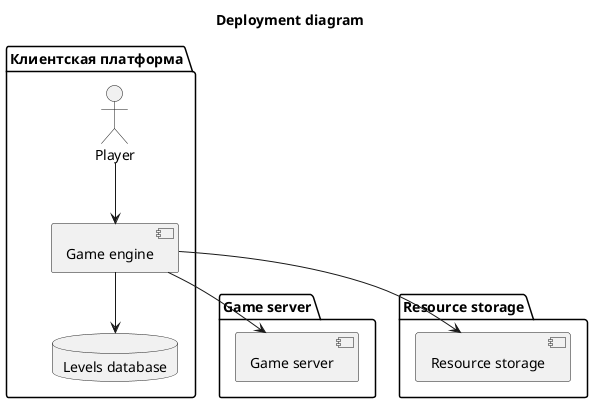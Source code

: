 @startuml

title Deployment diagram

package "Клиентская платформа" {
    actor Player as player

    component "Game engine" as gameEngine
    database "Levels database" as database
}

package "Game server" {
    component "Game server" as gameServer
}

package "Resource storage" {
    component "Resource storage" as resourceStorage
}

player --> gameEngine
gameEngine --> database
gameEngine --> resourceStorage
gameEngine --> gameServer

@enduml